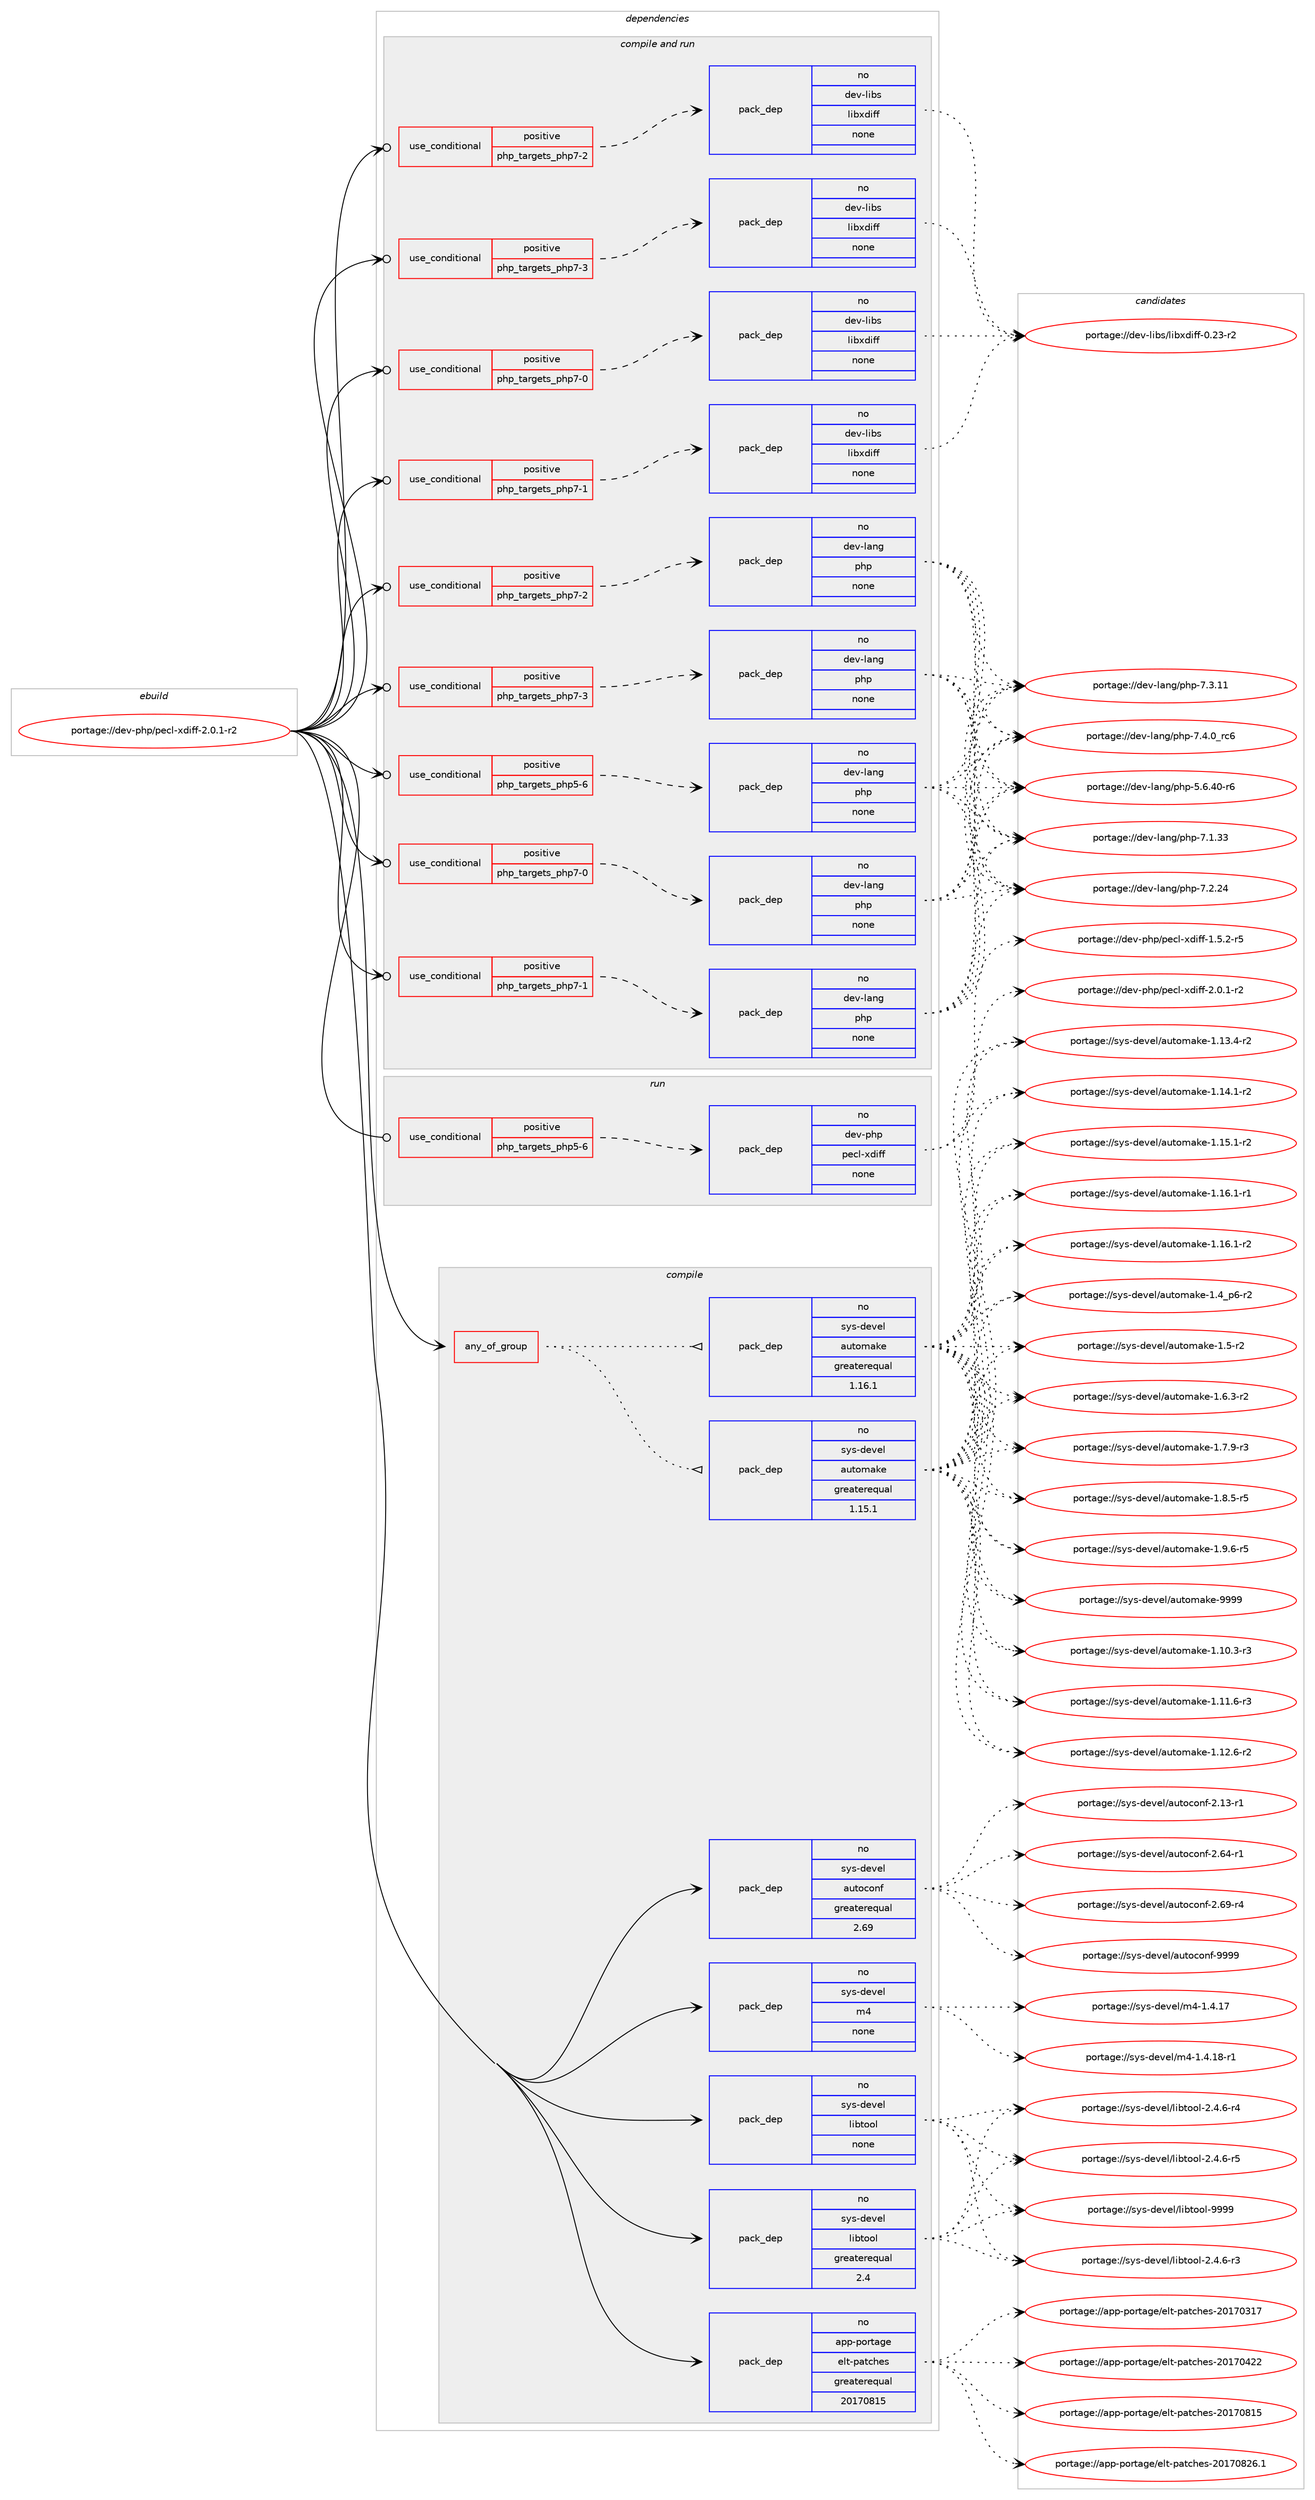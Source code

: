digraph prolog {

# *************
# Graph options
# *************

newrank=true;
concentrate=true;
compound=true;
graph [rankdir=LR,fontname=Helvetica,fontsize=10,ranksep=1.5];#, ranksep=2.5, nodesep=0.2];
edge  [arrowhead=vee];
node  [fontname=Helvetica,fontsize=10];

# **********
# The ebuild
# **********

subgraph cluster_leftcol {
color=gray;
rank=same;
label=<<i>ebuild</i>>;
id [label="portage://dev-php/pecl-xdiff-2.0.1-r2", color=red, width=4, href="../dev-php/pecl-xdiff-2.0.1-r2.svg"];
}

# ****************
# The dependencies
# ****************

subgraph cluster_midcol {
color=gray;
label=<<i>dependencies</i>>;
subgraph cluster_compile {
fillcolor="#eeeeee";
style=filled;
label=<<i>compile</i>>;
subgraph any3215 {
dependency126407 [label=<<TABLE BORDER="0" CELLBORDER="1" CELLSPACING="0" CELLPADDING="4"><TR><TD CELLPADDING="10">any_of_group</TD></TR></TABLE>>, shape=none, color=red];subgraph pack98520 {
dependency126408 [label=<<TABLE BORDER="0" CELLBORDER="1" CELLSPACING="0" CELLPADDING="4" WIDTH="220"><TR><TD ROWSPAN="6" CELLPADDING="30">pack_dep</TD></TR><TR><TD WIDTH="110">no</TD></TR><TR><TD>sys-devel</TD></TR><TR><TD>automake</TD></TR><TR><TD>greaterequal</TD></TR><TR><TD>1.16.1</TD></TR></TABLE>>, shape=none, color=blue];
}
dependency126407:e -> dependency126408:w [weight=20,style="dotted",arrowhead="oinv"];
subgraph pack98521 {
dependency126409 [label=<<TABLE BORDER="0" CELLBORDER="1" CELLSPACING="0" CELLPADDING="4" WIDTH="220"><TR><TD ROWSPAN="6" CELLPADDING="30">pack_dep</TD></TR><TR><TD WIDTH="110">no</TD></TR><TR><TD>sys-devel</TD></TR><TR><TD>automake</TD></TR><TR><TD>greaterequal</TD></TR><TR><TD>1.15.1</TD></TR></TABLE>>, shape=none, color=blue];
}
dependency126407:e -> dependency126409:w [weight=20,style="dotted",arrowhead="oinv"];
}
id:e -> dependency126407:w [weight=20,style="solid",arrowhead="vee"];
subgraph pack98522 {
dependency126410 [label=<<TABLE BORDER="0" CELLBORDER="1" CELLSPACING="0" CELLPADDING="4" WIDTH="220"><TR><TD ROWSPAN="6" CELLPADDING="30">pack_dep</TD></TR><TR><TD WIDTH="110">no</TD></TR><TR><TD>app-portage</TD></TR><TR><TD>elt-patches</TD></TR><TR><TD>greaterequal</TD></TR><TR><TD>20170815</TD></TR></TABLE>>, shape=none, color=blue];
}
id:e -> dependency126410:w [weight=20,style="solid",arrowhead="vee"];
subgraph pack98523 {
dependency126411 [label=<<TABLE BORDER="0" CELLBORDER="1" CELLSPACING="0" CELLPADDING="4" WIDTH="220"><TR><TD ROWSPAN="6" CELLPADDING="30">pack_dep</TD></TR><TR><TD WIDTH="110">no</TD></TR><TR><TD>sys-devel</TD></TR><TR><TD>autoconf</TD></TR><TR><TD>greaterequal</TD></TR><TR><TD>2.69</TD></TR></TABLE>>, shape=none, color=blue];
}
id:e -> dependency126411:w [weight=20,style="solid",arrowhead="vee"];
subgraph pack98524 {
dependency126412 [label=<<TABLE BORDER="0" CELLBORDER="1" CELLSPACING="0" CELLPADDING="4" WIDTH="220"><TR><TD ROWSPAN="6" CELLPADDING="30">pack_dep</TD></TR><TR><TD WIDTH="110">no</TD></TR><TR><TD>sys-devel</TD></TR><TR><TD>libtool</TD></TR><TR><TD>greaterequal</TD></TR><TR><TD>2.4</TD></TR></TABLE>>, shape=none, color=blue];
}
id:e -> dependency126412:w [weight=20,style="solid",arrowhead="vee"];
subgraph pack98525 {
dependency126413 [label=<<TABLE BORDER="0" CELLBORDER="1" CELLSPACING="0" CELLPADDING="4" WIDTH="220"><TR><TD ROWSPAN="6" CELLPADDING="30">pack_dep</TD></TR><TR><TD WIDTH="110">no</TD></TR><TR><TD>sys-devel</TD></TR><TR><TD>libtool</TD></TR><TR><TD>none</TD></TR><TR><TD></TD></TR></TABLE>>, shape=none, color=blue];
}
id:e -> dependency126413:w [weight=20,style="solid",arrowhead="vee"];
subgraph pack98526 {
dependency126414 [label=<<TABLE BORDER="0" CELLBORDER="1" CELLSPACING="0" CELLPADDING="4" WIDTH="220"><TR><TD ROWSPAN="6" CELLPADDING="30">pack_dep</TD></TR><TR><TD WIDTH="110">no</TD></TR><TR><TD>sys-devel</TD></TR><TR><TD>m4</TD></TR><TR><TD>none</TD></TR><TR><TD></TD></TR></TABLE>>, shape=none, color=blue];
}
id:e -> dependency126414:w [weight=20,style="solid",arrowhead="vee"];
}
subgraph cluster_compileandrun {
fillcolor="#eeeeee";
style=filled;
label=<<i>compile and run</i>>;
subgraph cond24607 {
dependency126415 [label=<<TABLE BORDER="0" CELLBORDER="1" CELLSPACING="0" CELLPADDING="4"><TR><TD ROWSPAN="3" CELLPADDING="10">use_conditional</TD></TR><TR><TD>positive</TD></TR><TR><TD>php_targets_php5-6</TD></TR></TABLE>>, shape=none, color=red];
subgraph pack98527 {
dependency126416 [label=<<TABLE BORDER="0" CELLBORDER="1" CELLSPACING="0" CELLPADDING="4" WIDTH="220"><TR><TD ROWSPAN="6" CELLPADDING="30">pack_dep</TD></TR><TR><TD WIDTH="110">no</TD></TR><TR><TD>dev-lang</TD></TR><TR><TD>php</TD></TR><TR><TD>none</TD></TR><TR><TD></TD></TR></TABLE>>, shape=none, color=blue];
}
dependency126415:e -> dependency126416:w [weight=20,style="dashed",arrowhead="vee"];
}
id:e -> dependency126415:w [weight=20,style="solid",arrowhead="odotvee"];
subgraph cond24608 {
dependency126417 [label=<<TABLE BORDER="0" CELLBORDER="1" CELLSPACING="0" CELLPADDING="4"><TR><TD ROWSPAN="3" CELLPADDING="10">use_conditional</TD></TR><TR><TD>positive</TD></TR><TR><TD>php_targets_php7-0</TD></TR></TABLE>>, shape=none, color=red];
subgraph pack98528 {
dependency126418 [label=<<TABLE BORDER="0" CELLBORDER="1" CELLSPACING="0" CELLPADDING="4" WIDTH="220"><TR><TD ROWSPAN="6" CELLPADDING="30">pack_dep</TD></TR><TR><TD WIDTH="110">no</TD></TR><TR><TD>dev-lang</TD></TR><TR><TD>php</TD></TR><TR><TD>none</TD></TR><TR><TD></TD></TR></TABLE>>, shape=none, color=blue];
}
dependency126417:e -> dependency126418:w [weight=20,style="dashed",arrowhead="vee"];
}
id:e -> dependency126417:w [weight=20,style="solid",arrowhead="odotvee"];
subgraph cond24609 {
dependency126419 [label=<<TABLE BORDER="0" CELLBORDER="1" CELLSPACING="0" CELLPADDING="4"><TR><TD ROWSPAN="3" CELLPADDING="10">use_conditional</TD></TR><TR><TD>positive</TD></TR><TR><TD>php_targets_php7-0</TD></TR></TABLE>>, shape=none, color=red];
subgraph pack98529 {
dependency126420 [label=<<TABLE BORDER="0" CELLBORDER="1" CELLSPACING="0" CELLPADDING="4" WIDTH="220"><TR><TD ROWSPAN="6" CELLPADDING="30">pack_dep</TD></TR><TR><TD WIDTH="110">no</TD></TR><TR><TD>dev-libs</TD></TR><TR><TD>libxdiff</TD></TR><TR><TD>none</TD></TR><TR><TD></TD></TR></TABLE>>, shape=none, color=blue];
}
dependency126419:e -> dependency126420:w [weight=20,style="dashed",arrowhead="vee"];
}
id:e -> dependency126419:w [weight=20,style="solid",arrowhead="odotvee"];
subgraph cond24610 {
dependency126421 [label=<<TABLE BORDER="0" CELLBORDER="1" CELLSPACING="0" CELLPADDING="4"><TR><TD ROWSPAN="3" CELLPADDING="10">use_conditional</TD></TR><TR><TD>positive</TD></TR><TR><TD>php_targets_php7-1</TD></TR></TABLE>>, shape=none, color=red];
subgraph pack98530 {
dependency126422 [label=<<TABLE BORDER="0" CELLBORDER="1" CELLSPACING="0" CELLPADDING="4" WIDTH="220"><TR><TD ROWSPAN="6" CELLPADDING="30">pack_dep</TD></TR><TR><TD WIDTH="110">no</TD></TR><TR><TD>dev-lang</TD></TR><TR><TD>php</TD></TR><TR><TD>none</TD></TR><TR><TD></TD></TR></TABLE>>, shape=none, color=blue];
}
dependency126421:e -> dependency126422:w [weight=20,style="dashed",arrowhead="vee"];
}
id:e -> dependency126421:w [weight=20,style="solid",arrowhead="odotvee"];
subgraph cond24611 {
dependency126423 [label=<<TABLE BORDER="0" CELLBORDER="1" CELLSPACING="0" CELLPADDING="4"><TR><TD ROWSPAN="3" CELLPADDING="10">use_conditional</TD></TR><TR><TD>positive</TD></TR><TR><TD>php_targets_php7-1</TD></TR></TABLE>>, shape=none, color=red];
subgraph pack98531 {
dependency126424 [label=<<TABLE BORDER="0" CELLBORDER="1" CELLSPACING="0" CELLPADDING="4" WIDTH="220"><TR><TD ROWSPAN="6" CELLPADDING="30">pack_dep</TD></TR><TR><TD WIDTH="110">no</TD></TR><TR><TD>dev-libs</TD></TR><TR><TD>libxdiff</TD></TR><TR><TD>none</TD></TR><TR><TD></TD></TR></TABLE>>, shape=none, color=blue];
}
dependency126423:e -> dependency126424:w [weight=20,style="dashed",arrowhead="vee"];
}
id:e -> dependency126423:w [weight=20,style="solid",arrowhead="odotvee"];
subgraph cond24612 {
dependency126425 [label=<<TABLE BORDER="0" CELLBORDER="1" CELLSPACING="0" CELLPADDING="4"><TR><TD ROWSPAN="3" CELLPADDING="10">use_conditional</TD></TR><TR><TD>positive</TD></TR><TR><TD>php_targets_php7-2</TD></TR></TABLE>>, shape=none, color=red];
subgraph pack98532 {
dependency126426 [label=<<TABLE BORDER="0" CELLBORDER="1" CELLSPACING="0" CELLPADDING="4" WIDTH="220"><TR><TD ROWSPAN="6" CELLPADDING="30">pack_dep</TD></TR><TR><TD WIDTH="110">no</TD></TR><TR><TD>dev-lang</TD></TR><TR><TD>php</TD></TR><TR><TD>none</TD></TR><TR><TD></TD></TR></TABLE>>, shape=none, color=blue];
}
dependency126425:e -> dependency126426:w [weight=20,style="dashed",arrowhead="vee"];
}
id:e -> dependency126425:w [weight=20,style="solid",arrowhead="odotvee"];
subgraph cond24613 {
dependency126427 [label=<<TABLE BORDER="0" CELLBORDER="1" CELLSPACING="0" CELLPADDING="4"><TR><TD ROWSPAN="3" CELLPADDING="10">use_conditional</TD></TR><TR><TD>positive</TD></TR><TR><TD>php_targets_php7-2</TD></TR></TABLE>>, shape=none, color=red];
subgraph pack98533 {
dependency126428 [label=<<TABLE BORDER="0" CELLBORDER="1" CELLSPACING="0" CELLPADDING="4" WIDTH="220"><TR><TD ROWSPAN="6" CELLPADDING="30">pack_dep</TD></TR><TR><TD WIDTH="110">no</TD></TR><TR><TD>dev-libs</TD></TR><TR><TD>libxdiff</TD></TR><TR><TD>none</TD></TR><TR><TD></TD></TR></TABLE>>, shape=none, color=blue];
}
dependency126427:e -> dependency126428:w [weight=20,style="dashed",arrowhead="vee"];
}
id:e -> dependency126427:w [weight=20,style="solid",arrowhead="odotvee"];
subgraph cond24614 {
dependency126429 [label=<<TABLE BORDER="0" CELLBORDER="1" CELLSPACING="0" CELLPADDING="4"><TR><TD ROWSPAN="3" CELLPADDING="10">use_conditional</TD></TR><TR><TD>positive</TD></TR><TR><TD>php_targets_php7-3</TD></TR></TABLE>>, shape=none, color=red];
subgraph pack98534 {
dependency126430 [label=<<TABLE BORDER="0" CELLBORDER="1" CELLSPACING="0" CELLPADDING="4" WIDTH="220"><TR><TD ROWSPAN="6" CELLPADDING="30">pack_dep</TD></TR><TR><TD WIDTH="110">no</TD></TR><TR><TD>dev-lang</TD></TR><TR><TD>php</TD></TR><TR><TD>none</TD></TR><TR><TD></TD></TR></TABLE>>, shape=none, color=blue];
}
dependency126429:e -> dependency126430:w [weight=20,style="dashed",arrowhead="vee"];
}
id:e -> dependency126429:w [weight=20,style="solid",arrowhead="odotvee"];
subgraph cond24615 {
dependency126431 [label=<<TABLE BORDER="0" CELLBORDER="1" CELLSPACING="0" CELLPADDING="4"><TR><TD ROWSPAN="3" CELLPADDING="10">use_conditional</TD></TR><TR><TD>positive</TD></TR><TR><TD>php_targets_php7-3</TD></TR></TABLE>>, shape=none, color=red];
subgraph pack98535 {
dependency126432 [label=<<TABLE BORDER="0" CELLBORDER="1" CELLSPACING="0" CELLPADDING="4" WIDTH="220"><TR><TD ROWSPAN="6" CELLPADDING="30">pack_dep</TD></TR><TR><TD WIDTH="110">no</TD></TR><TR><TD>dev-libs</TD></TR><TR><TD>libxdiff</TD></TR><TR><TD>none</TD></TR><TR><TD></TD></TR></TABLE>>, shape=none, color=blue];
}
dependency126431:e -> dependency126432:w [weight=20,style="dashed",arrowhead="vee"];
}
id:e -> dependency126431:w [weight=20,style="solid",arrowhead="odotvee"];
}
subgraph cluster_run {
fillcolor="#eeeeee";
style=filled;
label=<<i>run</i>>;
subgraph cond24616 {
dependency126433 [label=<<TABLE BORDER="0" CELLBORDER="1" CELLSPACING="0" CELLPADDING="4"><TR><TD ROWSPAN="3" CELLPADDING="10">use_conditional</TD></TR><TR><TD>positive</TD></TR><TR><TD>php_targets_php5-6</TD></TR></TABLE>>, shape=none, color=red];
subgraph pack98536 {
dependency126434 [label=<<TABLE BORDER="0" CELLBORDER="1" CELLSPACING="0" CELLPADDING="4" WIDTH="220"><TR><TD ROWSPAN="6" CELLPADDING="30">pack_dep</TD></TR><TR><TD WIDTH="110">no</TD></TR><TR><TD>dev-php</TD></TR><TR><TD>pecl-xdiff</TD></TR><TR><TD>none</TD></TR><TR><TD></TD></TR></TABLE>>, shape=none, color=blue];
}
dependency126433:e -> dependency126434:w [weight=20,style="dashed",arrowhead="vee"];
}
id:e -> dependency126433:w [weight=20,style="solid",arrowhead="odot"];
}
}

# **************
# The candidates
# **************

subgraph cluster_choices {
rank=same;
color=gray;
label=<<i>candidates</i>>;

subgraph choice98520 {
color=black;
nodesep=1;
choiceportage11512111545100101118101108479711711611110997107101454946494846514511451 [label="portage://sys-devel/automake-1.10.3-r3", color=red, width=4,href="../sys-devel/automake-1.10.3-r3.svg"];
choiceportage11512111545100101118101108479711711611110997107101454946494946544511451 [label="portage://sys-devel/automake-1.11.6-r3", color=red, width=4,href="../sys-devel/automake-1.11.6-r3.svg"];
choiceportage11512111545100101118101108479711711611110997107101454946495046544511450 [label="portage://sys-devel/automake-1.12.6-r2", color=red, width=4,href="../sys-devel/automake-1.12.6-r2.svg"];
choiceportage11512111545100101118101108479711711611110997107101454946495146524511450 [label="portage://sys-devel/automake-1.13.4-r2", color=red, width=4,href="../sys-devel/automake-1.13.4-r2.svg"];
choiceportage11512111545100101118101108479711711611110997107101454946495246494511450 [label="portage://sys-devel/automake-1.14.1-r2", color=red, width=4,href="../sys-devel/automake-1.14.1-r2.svg"];
choiceportage11512111545100101118101108479711711611110997107101454946495346494511450 [label="portage://sys-devel/automake-1.15.1-r2", color=red, width=4,href="../sys-devel/automake-1.15.1-r2.svg"];
choiceportage11512111545100101118101108479711711611110997107101454946495446494511449 [label="portage://sys-devel/automake-1.16.1-r1", color=red, width=4,href="../sys-devel/automake-1.16.1-r1.svg"];
choiceportage11512111545100101118101108479711711611110997107101454946495446494511450 [label="portage://sys-devel/automake-1.16.1-r2", color=red, width=4,href="../sys-devel/automake-1.16.1-r2.svg"];
choiceportage115121115451001011181011084797117116111109971071014549465295112544511450 [label="portage://sys-devel/automake-1.4_p6-r2", color=red, width=4,href="../sys-devel/automake-1.4_p6-r2.svg"];
choiceportage11512111545100101118101108479711711611110997107101454946534511450 [label="portage://sys-devel/automake-1.5-r2", color=red, width=4,href="../sys-devel/automake-1.5-r2.svg"];
choiceportage115121115451001011181011084797117116111109971071014549465446514511450 [label="portage://sys-devel/automake-1.6.3-r2", color=red, width=4,href="../sys-devel/automake-1.6.3-r2.svg"];
choiceportage115121115451001011181011084797117116111109971071014549465546574511451 [label="portage://sys-devel/automake-1.7.9-r3", color=red, width=4,href="../sys-devel/automake-1.7.9-r3.svg"];
choiceportage115121115451001011181011084797117116111109971071014549465646534511453 [label="portage://sys-devel/automake-1.8.5-r5", color=red, width=4,href="../sys-devel/automake-1.8.5-r5.svg"];
choiceportage115121115451001011181011084797117116111109971071014549465746544511453 [label="portage://sys-devel/automake-1.9.6-r5", color=red, width=4,href="../sys-devel/automake-1.9.6-r5.svg"];
choiceportage115121115451001011181011084797117116111109971071014557575757 [label="portage://sys-devel/automake-9999", color=red, width=4,href="../sys-devel/automake-9999.svg"];
dependency126408:e -> choiceportage11512111545100101118101108479711711611110997107101454946494846514511451:w [style=dotted,weight="100"];
dependency126408:e -> choiceportage11512111545100101118101108479711711611110997107101454946494946544511451:w [style=dotted,weight="100"];
dependency126408:e -> choiceportage11512111545100101118101108479711711611110997107101454946495046544511450:w [style=dotted,weight="100"];
dependency126408:e -> choiceportage11512111545100101118101108479711711611110997107101454946495146524511450:w [style=dotted,weight="100"];
dependency126408:e -> choiceportage11512111545100101118101108479711711611110997107101454946495246494511450:w [style=dotted,weight="100"];
dependency126408:e -> choiceportage11512111545100101118101108479711711611110997107101454946495346494511450:w [style=dotted,weight="100"];
dependency126408:e -> choiceportage11512111545100101118101108479711711611110997107101454946495446494511449:w [style=dotted,weight="100"];
dependency126408:e -> choiceportage11512111545100101118101108479711711611110997107101454946495446494511450:w [style=dotted,weight="100"];
dependency126408:e -> choiceportage115121115451001011181011084797117116111109971071014549465295112544511450:w [style=dotted,weight="100"];
dependency126408:e -> choiceportage11512111545100101118101108479711711611110997107101454946534511450:w [style=dotted,weight="100"];
dependency126408:e -> choiceportage115121115451001011181011084797117116111109971071014549465446514511450:w [style=dotted,weight="100"];
dependency126408:e -> choiceportage115121115451001011181011084797117116111109971071014549465546574511451:w [style=dotted,weight="100"];
dependency126408:e -> choiceportage115121115451001011181011084797117116111109971071014549465646534511453:w [style=dotted,weight="100"];
dependency126408:e -> choiceportage115121115451001011181011084797117116111109971071014549465746544511453:w [style=dotted,weight="100"];
dependency126408:e -> choiceportage115121115451001011181011084797117116111109971071014557575757:w [style=dotted,weight="100"];
}
subgraph choice98521 {
color=black;
nodesep=1;
choiceportage11512111545100101118101108479711711611110997107101454946494846514511451 [label="portage://sys-devel/automake-1.10.3-r3", color=red, width=4,href="../sys-devel/automake-1.10.3-r3.svg"];
choiceportage11512111545100101118101108479711711611110997107101454946494946544511451 [label="portage://sys-devel/automake-1.11.6-r3", color=red, width=4,href="../sys-devel/automake-1.11.6-r3.svg"];
choiceportage11512111545100101118101108479711711611110997107101454946495046544511450 [label="portage://sys-devel/automake-1.12.6-r2", color=red, width=4,href="../sys-devel/automake-1.12.6-r2.svg"];
choiceportage11512111545100101118101108479711711611110997107101454946495146524511450 [label="portage://sys-devel/automake-1.13.4-r2", color=red, width=4,href="../sys-devel/automake-1.13.4-r2.svg"];
choiceportage11512111545100101118101108479711711611110997107101454946495246494511450 [label="portage://sys-devel/automake-1.14.1-r2", color=red, width=4,href="../sys-devel/automake-1.14.1-r2.svg"];
choiceportage11512111545100101118101108479711711611110997107101454946495346494511450 [label="portage://sys-devel/automake-1.15.1-r2", color=red, width=4,href="../sys-devel/automake-1.15.1-r2.svg"];
choiceportage11512111545100101118101108479711711611110997107101454946495446494511449 [label="portage://sys-devel/automake-1.16.1-r1", color=red, width=4,href="../sys-devel/automake-1.16.1-r1.svg"];
choiceportage11512111545100101118101108479711711611110997107101454946495446494511450 [label="portage://sys-devel/automake-1.16.1-r2", color=red, width=4,href="../sys-devel/automake-1.16.1-r2.svg"];
choiceportage115121115451001011181011084797117116111109971071014549465295112544511450 [label="portage://sys-devel/automake-1.4_p6-r2", color=red, width=4,href="../sys-devel/automake-1.4_p6-r2.svg"];
choiceportage11512111545100101118101108479711711611110997107101454946534511450 [label="portage://sys-devel/automake-1.5-r2", color=red, width=4,href="../sys-devel/automake-1.5-r2.svg"];
choiceportage115121115451001011181011084797117116111109971071014549465446514511450 [label="portage://sys-devel/automake-1.6.3-r2", color=red, width=4,href="../sys-devel/automake-1.6.3-r2.svg"];
choiceportage115121115451001011181011084797117116111109971071014549465546574511451 [label="portage://sys-devel/automake-1.7.9-r3", color=red, width=4,href="../sys-devel/automake-1.7.9-r3.svg"];
choiceportage115121115451001011181011084797117116111109971071014549465646534511453 [label="portage://sys-devel/automake-1.8.5-r5", color=red, width=4,href="../sys-devel/automake-1.8.5-r5.svg"];
choiceportage115121115451001011181011084797117116111109971071014549465746544511453 [label="portage://sys-devel/automake-1.9.6-r5", color=red, width=4,href="../sys-devel/automake-1.9.6-r5.svg"];
choiceportage115121115451001011181011084797117116111109971071014557575757 [label="portage://sys-devel/automake-9999", color=red, width=4,href="../sys-devel/automake-9999.svg"];
dependency126409:e -> choiceportage11512111545100101118101108479711711611110997107101454946494846514511451:w [style=dotted,weight="100"];
dependency126409:e -> choiceportage11512111545100101118101108479711711611110997107101454946494946544511451:w [style=dotted,weight="100"];
dependency126409:e -> choiceportage11512111545100101118101108479711711611110997107101454946495046544511450:w [style=dotted,weight="100"];
dependency126409:e -> choiceportage11512111545100101118101108479711711611110997107101454946495146524511450:w [style=dotted,weight="100"];
dependency126409:e -> choiceportage11512111545100101118101108479711711611110997107101454946495246494511450:w [style=dotted,weight="100"];
dependency126409:e -> choiceportage11512111545100101118101108479711711611110997107101454946495346494511450:w [style=dotted,weight="100"];
dependency126409:e -> choiceportage11512111545100101118101108479711711611110997107101454946495446494511449:w [style=dotted,weight="100"];
dependency126409:e -> choiceportage11512111545100101118101108479711711611110997107101454946495446494511450:w [style=dotted,weight="100"];
dependency126409:e -> choiceportage115121115451001011181011084797117116111109971071014549465295112544511450:w [style=dotted,weight="100"];
dependency126409:e -> choiceportage11512111545100101118101108479711711611110997107101454946534511450:w [style=dotted,weight="100"];
dependency126409:e -> choiceportage115121115451001011181011084797117116111109971071014549465446514511450:w [style=dotted,weight="100"];
dependency126409:e -> choiceportage115121115451001011181011084797117116111109971071014549465546574511451:w [style=dotted,weight="100"];
dependency126409:e -> choiceportage115121115451001011181011084797117116111109971071014549465646534511453:w [style=dotted,weight="100"];
dependency126409:e -> choiceportage115121115451001011181011084797117116111109971071014549465746544511453:w [style=dotted,weight="100"];
dependency126409:e -> choiceportage115121115451001011181011084797117116111109971071014557575757:w [style=dotted,weight="100"];
}
subgraph choice98522 {
color=black;
nodesep=1;
choiceportage97112112451121111141169710310147101108116451129711699104101115455048495548514955 [label="portage://app-portage/elt-patches-20170317", color=red, width=4,href="../app-portage/elt-patches-20170317.svg"];
choiceportage97112112451121111141169710310147101108116451129711699104101115455048495548525050 [label="portage://app-portage/elt-patches-20170422", color=red, width=4,href="../app-portage/elt-patches-20170422.svg"];
choiceportage97112112451121111141169710310147101108116451129711699104101115455048495548564953 [label="portage://app-portage/elt-patches-20170815", color=red, width=4,href="../app-portage/elt-patches-20170815.svg"];
choiceportage971121124511211111411697103101471011081164511297116991041011154550484955485650544649 [label="portage://app-portage/elt-patches-20170826.1", color=red, width=4,href="../app-portage/elt-patches-20170826.1.svg"];
dependency126410:e -> choiceportage97112112451121111141169710310147101108116451129711699104101115455048495548514955:w [style=dotted,weight="100"];
dependency126410:e -> choiceportage97112112451121111141169710310147101108116451129711699104101115455048495548525050:w [style=dotted,weight="100"];
dependency126410:e -> choiceportage97112112451121111141169710310147101108116451129711699104101115455048495548564953:w [style=dotted,weight="100"];
dependency126410:e -> choiceportage971121124511211111411697103101471011081164511297116991041011154550484955485650544649:w [style=dotted,weight="100"];
}
subgraph choice98523 {
color=black;
nodesep=1;
choiceportage1151211154510010111810110847971171161119911111010245504649514511449 [label="portage://sys-devel/autoconf-2.13-r1", color=red, width=4,href="../sys-devel/autoconf-2.13-r1.svg"];
choiceportage1151211154510010111810110847971171161119911111010245504654524511449 [label="portage://sys-devel/autoconf-2.64-r1", color=red, width=4,href="../sys-devel/autoconf-2.64-r1.svg"];
choiceportage1151211154510010111810110847971171161119911111010245504654574511452 [label="portage://sys-devel/autoconf-2.69-r4", color=red, width=4,href="../sys-devel/autoconf-2.69-r4.svg"];
choiceportage115121115451001011181011084797117116111991111101024557575757 [label="portage://sys-devel/autoconf-9999", color=red, width=4,href="../sys-devel/autoconf-9999.svg"];
dependency126411:e -> choiceportage1151211154510010111810110847971171161119911111010245504649514511449:w [style=dotted,weight="100"];
dependency126411:e -> choiceportage1151211154510010111810110847971171161119911111010245504654524511449:w [style=dotted,weight="100"];
dependency126411:e -> choiceportage1151211154510010111810110847971171161119911111010245504654574511452:w [style=dotted,weight="100"];
dependency126411:e -> choiceportage115121115451001011181011084797117116111991111101024557575757:w [style=dotted,weight="100"];
}
subgraph choice98524 {
color=black;
nodesep=1;
choiceportage1151211154510010111810110847108105981161111111084550465246544511451 [label="portage://sys-devel/libtool-2.4.6-r3", color=red, width=4,href="../sys-devel/libtool-2.4.6-r3.svg"];
choiceportage1151211154510010111810110847108105981161111111084550465246544511452 [label="portage://sys-devel/libtool-2.4.6-r4", color=red, width=4,href="../sys-devel/libtool-2.4.6-r4.svg"];
choiceportage1151211154510010111810110847108105981161111111084550465246544511453 [label="portage://sys-devel/libtool-2.4.6-r5", color=red, width=4,href="../sys-devel/libtool-2.4.6-r5.svg"];
choiceportage1151211154510010111810110847108105981161111111084557575757 [label="portage://sys-devel/libtool-9999", color=red, width=4,href="../sys-devel/libtool-9999.svg"];
dependency126412:e -> choiceportage1151211154510010111810110847108105981161111111084550465246544511451:w [style=dotted,weight="100"];
dependency126412:e -> choiceportage1151211154510010111810110847108105981161111111084550465246544511452:w [style=dotted,weight="100"];
dependency126412:e -> choiceportage1151211154510010111810110847108105981161111111084550465246544511453:w [style=dotted,weight="100"];
dependency126412:e -> choiceportage1151211154510010111810110847108105981161111111084557575757:w [style=dotted,weight="100"];
}
subgraph choice98525 {
color=black;
nodesep=1;
choiceportage1151211154510010111810110847108105981161111111084550465246544511451 [label="portage://sys-devel/libtool-2.4.6-r3", color=red, width=4,href="../sys-devel/libtool-2.4.6-r3.svg"];
choiceportage1151211154510010111810110847108105981161111111084550465246544511452 [label="portage://sys-devel/libtool-2.4.6-r4", color=red, width=4,href="../sys-devel/libtool-2.4.6-r4.svg"];
choiceportage1151211154510010111810110847108105981161111111084550465246544511453 [label="portage://sys-devel/libtool-2.4.6-r5", color=red, width=4,href="../sys-devel/libtool-2.4.6-r5.svg"];
choiceportage1151211154510010111810110847108105981161111111084557575757 [label="portage://sys-devel/libtool-9999", color=red, width=4,href="../sys-devel/libtool-9999.svg"];
dependency126413:e -> choiceportage1151211154510010111810110847108105981161111111084550465246544511451:w [style=dotted,weight="100"];
dependency126413:e -> choiceportage1151211154510010111810110847108105981161111111084550465246544511452:w [style=dotted,weight="100"];
dependency126413:e -> choiceportage1151211154510010111810110847108105981161111111084550465246544511453:w [style=dotted,weight="100"];
dependency126413:e -> choiceportage1151211154510010111810110847108105981161111111084557575757:w [style=dotted,weight="100"];
}
subgraph choice98526 {
color=black;
nodesep=1;
choiceportage11512111545100101118101108471095245494652464955 [label="portage://sys-devel/m4-1.4.17", color=red, width=4,href="../sys-devel/m4-1.4.17.svg"];
choiceportage115121115451001011181011084710952454946524649564511449 [label="portage://sys-devel/m4-1.4.18-r1", color=red, width=4,href="../sys-devel/m4-1.4.18-r1.svg"];
dependency126414:e -> choiceportage11512111545100101118101108471095245494652464955:w [style=dotted,weight="100"];
dependency126414:e -> choiceportage115121115451001011181011084710952454946524649564511449:w [style=dotted,weight="100"];
}
subgraph choice98527 {
color=black;
nodesep=1;
choiceportage100101118451089711010347112104112455346544652484511454 [label="portage://dev-lang/php-5.6.40-r6", color=red, width=4,href="../dev-lang/php-5.6.40-r6.svg"];
choiceportage10010111845108971101034711210411245554649465151 [label="portage://dev-lang/php-7.1.33", color=red, width=4,href="../dev-lang/php-7.1.33.svg"];
choiceportage10010111845108971101034711210411245554650465052 [label="portage://dev-lang/php-7.2.24", color=red, width=4,href="../dev-lang/php-7.2.24.svg"];
choiceportage10010111845108971101034711210411245554651464949 [label="portage://dev-lang/php-7.3.11", color=red, width=4,href="../dev-lang/php-7.3.11.svg"];
choiceportage100101118451089711010347112104112455546524648951149954 [label="portage://dev-lang/php-7.4.0_rc6", color=red, width=4,href="../dev-lang/php-7.4.0_rc6.svg"];
dependency126416:e -> choiceportage100101118451089711010347112104112455346544652484511454:w [style=dotted,weight="100"];
dependency126416:e -> choiceportage10010111845108971101034711210411245554649465151:w [style=dotted,weight="100"];
dependency126416:e -> choiceportage10010111845108971101034711210411245554650465052:w [style=dotted,weight="100"];
dependency126416:e -> choiceportage10010111845108971101034711210411245554651464949:w [style=dotted,weight="100"];
dependency126416:e -> choiceportage100101118451089711010347112104112455546524648951149954:w [style=dotted,weight="100"];
}
subgraph choice98528 {
color=black;
nodesep=1;
choiceportage100101118451089711010347112104112455346544652484511454 [label="portage://dev-lang/php-5.6.40-r6", color=red, width=4,href="../dev-lang/php-5.6.40-r6.svg"];
choiceportage10010111845108971101034711210411245554649465151 [label="portage://dev-lang/php-7.1.33", color=red, width=4,href="../dev-lang/php-7.1.33.svg"];
choiceportage10010111845108971101034711210411245554650465052 [label="portage://dev-lang/php-7.2.24", color=red, width=4,href="../dev-lang/php-7.2.24.svg"];
choiceportage10010111845108971101034711210411245554651464949 [label="portage://dev-lang/php-7.3.11", color=red, width=4,href="../dev-lang/php-7.3.11.svg"];
choiceportage100101118451089711010347112104112455546524648951149954 [label="portage://dev-lang/php-7.4.0_rc6", color=red, width=4,href="../dev-lang/php-7.4.0_rc6.svg"];
dependency126418:e -> choiceportage100101118451089711010347112104112455346544652484511454:w [style=dotted,weight="100"];
dependency126418:e -> choiceportage10010111845108971101034711210411245554649465151:w [style=dotted,weight="100"];
dependency126418:e -> choiceportage10010111845108971101034711210411245554650465052:w [style=dotted,weight="100"];
dependency126418:e -> choiceportage10010111845108971101034711210411245554651464949:w [style=dotted,weight="100"];
dependency126418:e -> choiceportage100101118451089711010347112104112455546524648951149954:w [style=dotted,weight="100"];
}
subgraph choice98529 {
color=black;
nodesep=1;
choiceportage1001011184510810598115471081059812010010510210245484650514511450 [label="portage://dev-libs/libxdiff-0.23-r2", color=red, width=4,href="../dev-libs/libxdiff-0.23-r2.svg"];
dependency126420:e -> choiceportage1001011184510810598115471081059812010010510210245484650514511450:w [style=dotted,weight="100"];
}
subgraph choice98530 {
color=black;
nodesep=1;
choiceportage100101118451089711010347112104112455346544652484511454 [label="portage://dev-lang/php-5.6.40-r6", color=red, width=4,href="../dev-lang/php-5.6.40-r6.svg"];
choiceportage10010111845108971101034711210411245554649465151 [label="portage://dev-lang/php-7.1.33", color=red, width=4,href="../dev-lang/php-7.1.33.svg"];
choiceportage10010111845108971101034711210411245554650465052 [label="portage://dev-lang/php-7.2.24", color=red, width=4,href="../dev-lang/php-7.2.24.svg"];
choiceportage10010111845108971101034711210411245554651464949 [label="portage://dev-lang/php-7.3.11", color=red, width=4,href="../dev-lang/php-7.3.11.svg"];
choiceportage100101118451089711010347112104112455546524648951149954 [label="portage://dev-lang/php-7.4.0_rc6", color=red, width=4,href="../dev-lang/php-7.4.0_rc6.svg"];
dependency126422:e -> choiceportage100101118451089711010347112104112455346544652484511454:w [style=dotted,weight="100"];
dependency126422:e -> choiceportage10010111845108971101034711210411245554649465151:w [style=dotted,weight="100"];
dependency126422:e -> choiceportage10010111845108971101034711210411245554650465052:w [style=dotted,weight="100"];
dependency126422:e -> choiceportage10010111845108971101034711210411245554651464949:w [style=dotted,weight="100"];
dependency126422:e -> choiceportage100101118451089711010347112104112455546524648951149954:w [style=dotted,weight="100"];
}
subgraph choice98531 {
color=black;
nodesep=1;
choiceportage1001011184510810598115471081059812010010510210245484650514511450 [label="portage://dev-libs/libxdiff-0.23-r2", color=red, width=4,href="../dev-libs/libxdiff-0.23-r2.svg"];
dependency126424:e -> choiceportage1001011184510810598115471081059812010010510210245484650514511450:w [style=dotted,weight="100"];
}
subgraph choice98532 {
color=black;
nodesep=1;
choiceportage100101118451089711010347112104112455346544652484511454 [label="portage://dev-lang/php-5.6.40-r6", color=red, width=4,href="../dev-lang/php-5.6.40-r6.svg"];
choiceportage10010111845108971101034711210411245554649465151 [label="portage://dev-lang/php-7.1.33", color=red, width=4,href="../dev-lang/php-7.1.33.svg"];
choiceportage10010111845108971101034711210411245554650465052 [label="portage://dev-lang/php-7.2.24", color=red, width=4,href="../dev-lang/php-7.2.24.svg"];
choiceportage10010111845108971101034711210411245554651464949 [label="portage://dev-lang/php-7.3.11", color=red, width=4,href="../dev-lang/php-7.3.11.svg"];
choiceportage100101118451089711010347112104112455546524648951149954 [label="portage://dev-lang/php-7.4.0_rc6", color=red, width=4,href="../dev-lang/php-7.4.0_rc6.svg"];
dependency126426:e -> choiceportage100101118451089711010347112104112455346544652484511454:w [style=dotted,weight="100"];
dependency126426:e -> choiceportage10010111845108971101034711210411245554649465151:w [style=dotted,weight="100"];
dependency126426:e -> choiceportage10010111845108971101034711210411245554650465052:w [style=dotted,weight="100"];
dependency126426:e -> choiceportage10010111845108971101034711210411245554651464949:w [style=dotted,weight="100"];
dependency126426:e -> choiceportage100101118451089711010347112104112455546524648951149954:w [style=dotted,weight="100"];
}
subgraph choice98533 {
color=black;
nodesep=1;
choiceportage1001011184510810598115471081059812010010510210245484650514511450 [label="portage://dev-libs/libxdiff-0.23-r2", color=red, width=4,href="../dev-libs/libxdiff-0.23-r2.svg"];
dependency126428:e -> choiceportage1001011184510810598115471081059812010010510210245484650514511450:w [style=dotted,weight="100"];
}
subgraph choice98534 {
color=black;
nodesep=1;
choiceportage100101118451089711010347112104112455346544652484511454 [label="portage://dev-lang/php-5.6.40-r6", color=red, width=4,href="../dev-lang/php-5.6.40-r6.svg"];
choiceportage10010111845108971101034711210411245554649465151 [label="portage://dev-lang/php-7.1.33", color=red, width=4,href="../dev-lang/php-7.1.33.svg"];
choiceportage10010111845108971101034711210411245554650465052 [label="portage://dev-lang/php-7.2.24", color=red, width=4,href="../dev-lang/php-7.2.24.svg"];
choiceportage10010111845108971101034711210411245554651464949 [label="portage://dev-lang/php-7.3.11", color=red, width=4,href="../dev-lang/php-7.3.11.svg"];
choiceportage100101118451089711010347112104112455546524648951149954 [label="portage://dev-lang/php-7.4.0_rc6", color=red, width=4,href="../dev-lang/php-7.4.0_rc6.svg"];
dependency126430:e -> choiceportage100101118451089711010347112104112455346544652484511454:w [style=dotted,weight="100"];
dependency126430:e -> choiceportage10010111845108971101034711210411245554649465151:w [style=dotted,weight="100"];
dependency126430:e -> choiceportage10010111845108971101034711210411245554650465052:w [style=dotted,weight="100"];
dependency126430:e -> choiceportage10010111845108971101034711210411245554651464949:w [style=dotted,weight="100"];
dependency126430:e -> choiceportage100101118451089711010347112104112455546524648951149954:w [style=dotted,weight="100"];
}
subgraph choice98535 {
color=black;
nodesep=1;
choiceportage1001011184510810598115471081059812010010510210245484650514511450 [label="portage://dev-libs/libxdiff-0.23-r2", color=red, width=4,href="../dev-libs/libxdiff-0.23-r2.svg"];
dependency126432:e -> choiceportage1001011184510810598115471081059812010010510210245484650514511450:w [style=dotted,weight="100"];
}
subgraph choice98536 {
color=black;
nodesep=1;
choiceportage100101118451121041124711210199108451201001051021024549465346504511453 [label="portage://dev-php/pecl-xdiff-1.5.2-r5", color=red, width=4,href="../dev-php/pecl-xdiff-1.5.2-r5.svg"];
choiceportage100101118451121041124711210199108451201001051021024550464846494511450 [label="portage://dev-php/pecl-xdiff-2.0.1-r2", color=red, width=4,href="../dev-php/pecl-xdiff-2.0.1-r2.svg"];
dependency126434:e -> choiceportage100101118451121041124711210199108451201001051021024549465346504511453:w [style=dotted,weight="100"];
dependency126434:e -> choiceportage100101118451121041124711210199108451201001051021024550464846494511450:w [style=dotted,weight="100"];
}
}

}
